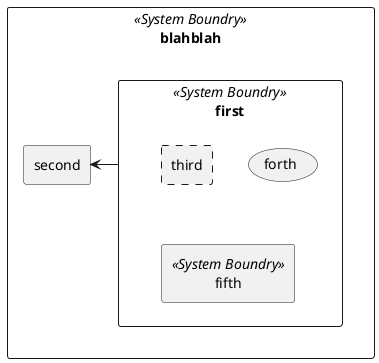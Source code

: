 {
  "sha1": "kd260j1ogcjkh2u6q9wg93ej79zrwfz",
  "insertion": {
    "when": "2024-06-03T18:59:32.887Z",
    "url": "http://forum.plantuml.net/6852/",
    "user": "plantuml@gmail.com"
  }
}
@startuml

rectangle blahblah as bb <<System Boundry>> {
    rectangle "first" as fst <<System Boundry>> {
        rectangle third #line.dashed
        (forth)
        rectangle fifth <<System Boundry>>
    }
    rectangle "second" as scnd
    fst -> scnd

}
@enduml
